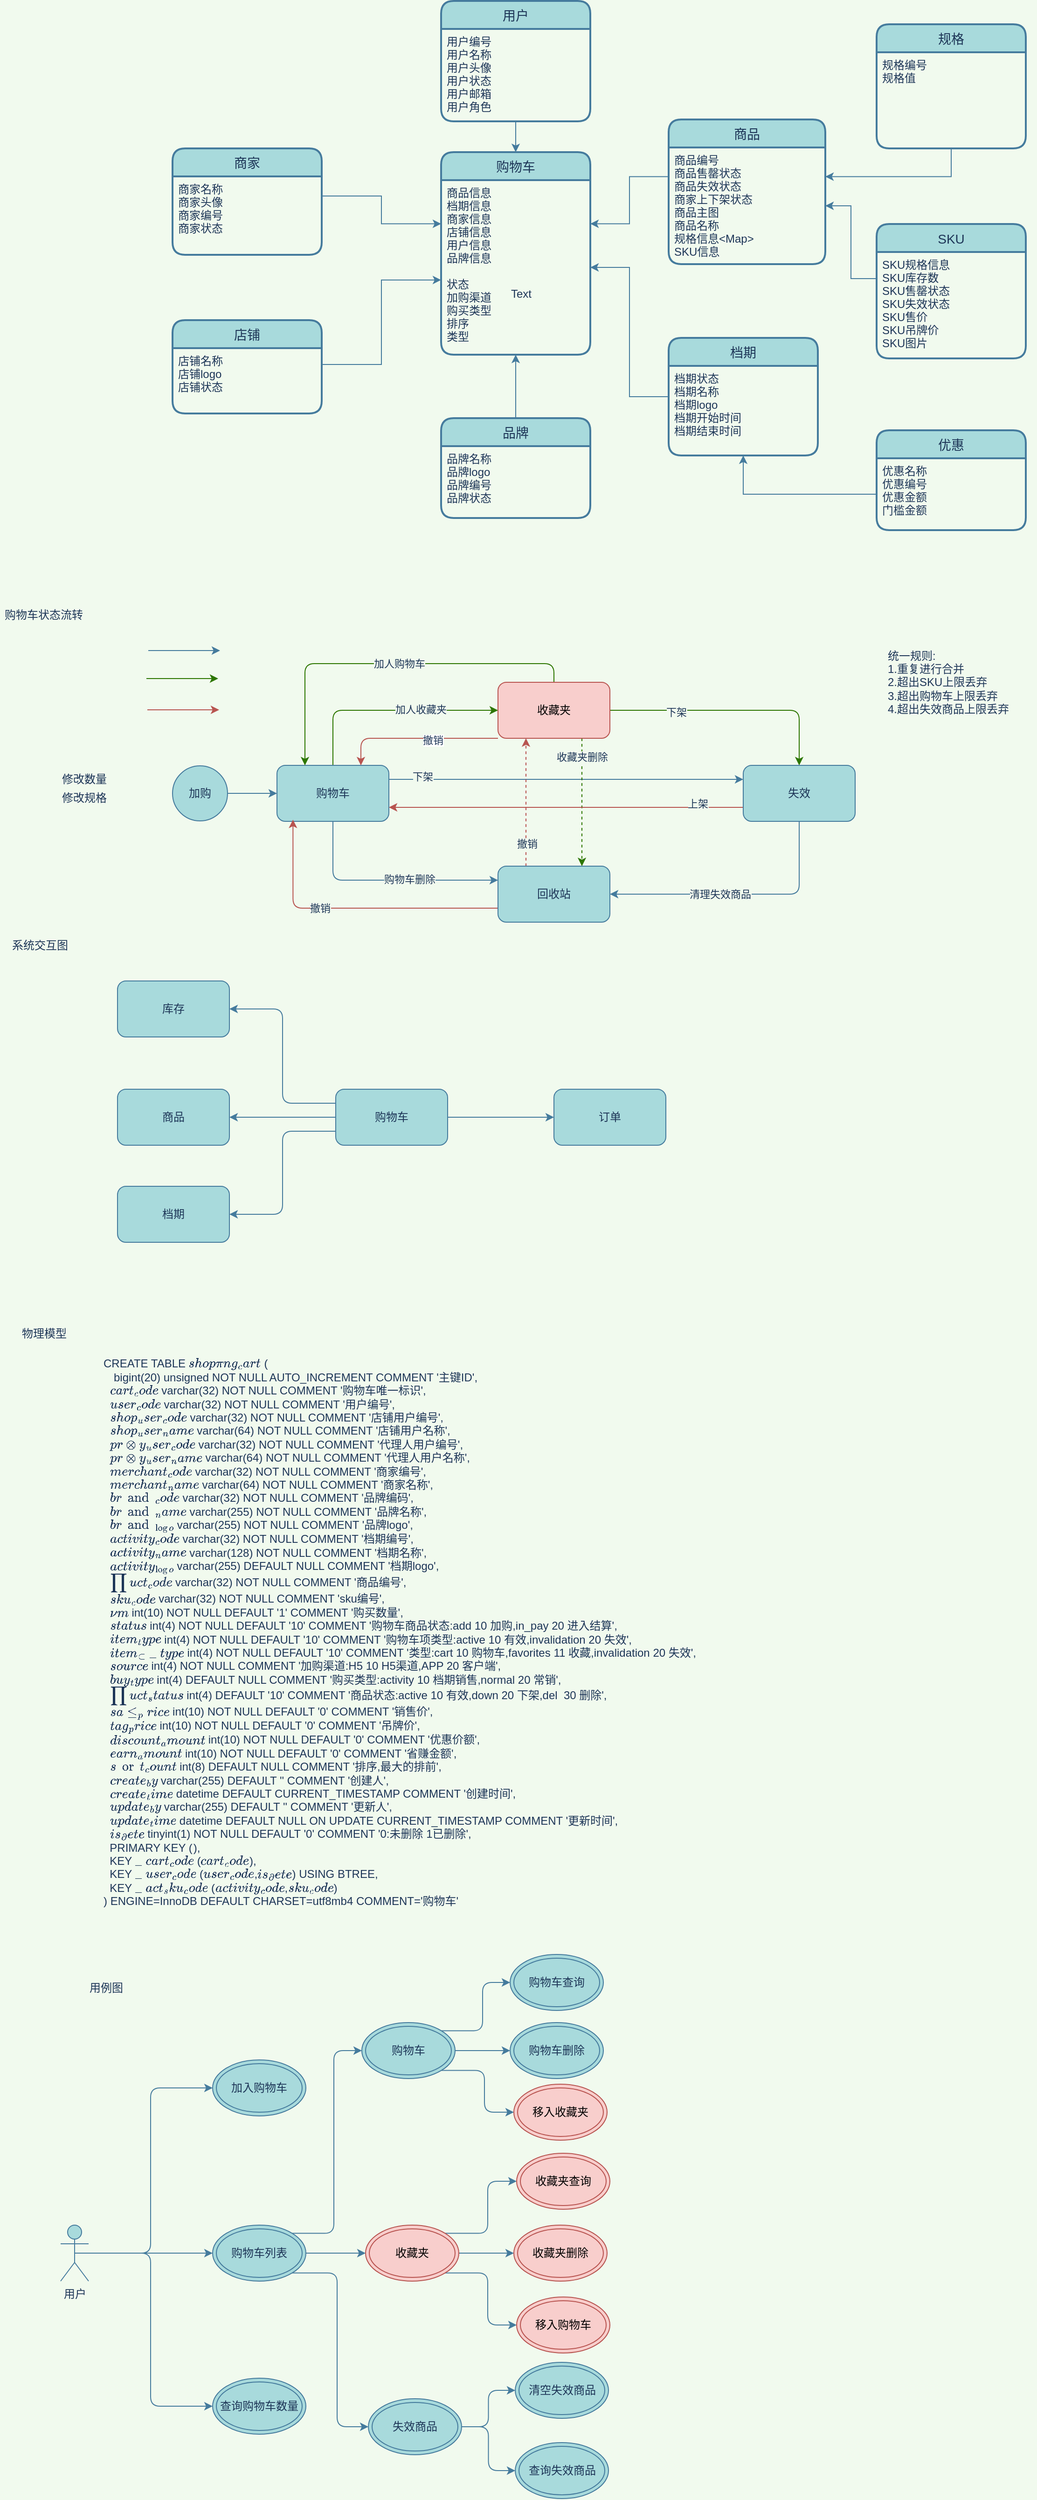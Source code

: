 <mxfile version="14.1.2" type="github">
  <diagram id="V3Xky8mkmhURfC1Skr-L" name="第 1 页">
    <mxGraphModel dx="1651" dy="1082" grid="0" gridSize="10" guides="1" tooltips="1" connect="1" arrows="1" fold="1" page="0" pageScale="1" pageWidth="827" pageHeight="1169" background="#F1FAEE" math="0" shadow="0">
      <root>
        <mxCell id="0" />
        <mxCell id="1" parent="0" />
        <mxCell id="dbq2Ga-Kx93OtKvGRiHQ-1" value="购物车" style="swimlane;childLayout=stackLayout;horizontal=1;startSize=30;horizontalStack=0;rounded=1;fontSize=14;fontStyle=0;strokeWidth=2;resizeParent=0;resizeLast=1;shadow=0;dashed=0;align=center;fillColor=#A8DADC;strokeColor=#457B9D;fontColor=#1D3557;" parent="1" vertex="1">
          <mxGeometry x="224" y="162" width="160" height="217" as="geometry" />
        </mxCell>
        <mxCell id="dbq2Ga-Kx93OtKvGRiHQ-2" value="商品信息&#xa;档期信息&#xa;商家信息&#xa;店铺信息&#xa;用户信息&#xa;品牌信息&#xa;&#xa;状态&#xa;加购渠道&#xa;购买类型&#xa;排序&#xa;类型&#xa;" style="align=left;strokeColor=none;fillColor=none;spacingLeft=4;fontSize=12;verticalAlign=top;resizable=0;rotatable=0;part=1;fontColor=#1D3557;" parent="dbq2Ga-Kx93OtKvGRiHQ-1" vertex="1">
          <mxGeometry y="30" width="160" height="187" as="geometry" />
        </mxCell>
        <mxCell id="dbq2Ga-Kx93OtKvGRiHQ-5" value="商品" style="swimlane;childLayout=stackLayout;horizontal=1;startSize=30;horizontalStack=0;rounded=1;fontSize=14;fontStyle=0;strokeWidth=2;resizeParent=0;resizeLast=1;shadow=0;dashed=0;align=center;fillColor=#A8DADC;strokeColor=#457B9D;fontColor=#1D3557;" parent="1" vertex="1">
          <mxGeometry x="468" y="127" width="168" height="155" as="geometry" />
        </mxCell>
        <mxCell id="dbq2Ga-Kx93OtKvGRiHQ-6" value="商品编号&#xa;商品售罄状态&#xa;商品失效状态&#xa;商家上下架状态&#xa;商品主图&#xa;商品名称&#xa;规格信息&lt;Map&gt;&#xa;SKU信息" style="align=left;strokeColor=none;fillColor=none;spacingLeft=4;fontSize=12;verticalAlign=top;resizable=0;rotatable=0;part=1;fontColor=#1D3557;" parent="dbq2Ga-Kx93OtKvGRiHQ-5" vertex="1">
          <mxGeometry y="30" width="168" height="125" as="geometry" />
        </mxCell>
        <mxCell id="dbq2Ga-Kx93OtKvGRiHQ-26" style="edgeStyle=orthogonalEdgeStyle;rounded=0;orthogonalLoop=1;jettySize=auto;html=1;exitX=0;exitY=0.5;exitDx=0;exitDy=0;entryX=1;entryY=0.5;entryDx=0;entryDy=0;strokeColor=#457B9D;fontColor=#1D3557;labelBackgroundColor=#F1FAEE;" parent="1" source="dbq2Ga-Kx93OtKvGRiHQ-7" target="dbq2Ga-Kx93OtKvGRiHQ-2" edge="1">
          <mxGeometry relative="1" as="geometry" />
        </mxCell>
        <mxCell id="dbq2Ga-Kx93OtKvGRiHQ-7" value="档期" style="swimlane;childLayout=stackLayout;horizontal=1;startSize=30;horizontalStack=0;rounded=1;fontSize=14;fontStyle=0;strokeWidth=2;resizeParent=0;resizeLast=1;shadow=0;dashed=0;align=center;fillColor=#A8DADC;strokeColor=#457B9D;fontColor=#1D3557;" parent="1" vertex="1">
          <mxGeometry x="468" y="361" width="160" height="126" as="geometry" />
        </mxCell>
        <mxCell id="dbq2Ga-Kx93OtKvGRiHQ-8" value="档期状态&#xa;档期名称&#xa;档期logo&#xa;档期开始时间&#xa;档期结束时间" style="align=left;strokeColor=none;fillColor=none;spacingLeft=4;fontSize=12;verticalAlign=top;resizable=0;rotatable=0;part=1;fontColor=#1D3557;" parent="dbq2Ga-Kx93OtKvGRiHQ-7" vertex="1">
          <mxGeometry y="30" width="160" height="96" as="geometry" />
        </mxCell>
        <mxCell id="dbq2Ga-Kx93OtKvGRiHQ-9" value="规格" style="swimlane;childLayout=stackLayout;horizontal=1;startSize=30;horizontalStack=0;rounded=1;fontSize=14;fontStyle=0;strokeWidth=2;resizeParent=0;resizeLast=1;shadow=0;dashed=0;align=center;fillColor=#A8DADC;strokeColor=#457B9D;fontColor=#1D3557;" parent="1" vertex="1">
          <mxGeometry x="691" y="25" width="160" height="133" as="geometry" />
        </mxCell>
        <mxCell id="dbq2Ga-Kx93OtKvGRiHQ-10" value="规格编号&#xa;规格值" style="align=left;strokeColor=none;fillColor=none;spacingLeft=4;fontSize=12;verticalAlign=top;resizable=0;rotatable=0;part=1;fontColor=#1D3557;" parent="dbq2Ga-Kx93OtKvGRiHQ-9" vertex="1">
          <mxGeometry y="30" width="160" height="103" as="geometry" />
        </mxCell>
        <mxCell id="dbq2Ga-Kx93OtKvGRiHQ-11" value="SKU" style="swimlane;childLayout=stackLayout;horizontal=1;startSize=30;horizontalStack=0;rounded=1;fontSize=14;fontStyle=0;strokeWidth=2;resizeParent=0;resizeLast=1;shadow=0;dashed=0;align=center;fillColor=#A8DADC;strokeColor=#457B9D;fontColor=#1D3557;" parent="1" vertex="1">
          <mxGeometry x="691" y="239" width="160" height="144" as="geometry" />
        </mxCell>
        <mxCell id="dbq2Ga-Kx93OtKvGRiHQ-12" value="SKU规格信息&#xa;SKU库存数&#xa;SKU售罄状态&#xa;SKU失效状态&#xa;SKU售价&#xa;SKU吊牌价&#xa;SKU图片" style="align=left;strokeColor=none;fillColor=none;spacingLeft=4;fontSize=12;verticalAlign=top;resizable=0;rotatable=0;part=1;fontColor=#1D3557;" parent="dbq2Ga-Kx93OtKvGRiHQ-11" vertex="1">
          <mxGeometry y="30" width="160" height="114" as="geometry" />
        </mxCell>
        <mxCell id="dbq2Ga-Kx93OtKvGRiHQ-14" value="商家" style="swimlane;childLayout=stackLayout;horizontal=1;startSize=30;horizontalStack=0;rounded=1;fontSize=14;fontStyle=0;strokeWidth=2;resizeParent=0;resizeLast=1;shadow=0;dashed=0;align=center;fillColor=#A8DADC;strokeColor=#457B9D;fontColor=#1D3557;" parent="1" vertex="1">
          <mxGeometry x="-64" y="158" width="160" height="114" as="geometry" />
        </mxCell>
        <mxCell id="dbq2Ga-Kx93OtKvGRiHQ-15" value="商家名称&#xa;商家头像&#xa;商家编号&#xa;商家状态" style="align=left;strokeColor=none;fillColor=none;spacingLeft=4;fontSize=12;verticalAlign=top;resizable=0;rotatable=0;part=1;fontColor=#1D3557;" parent="dbq2Ga-Kx93OtKvGRiHQ-14" vertex="1">
          <mxGeometry y="30" width="160" height="84" as="geometry" />
        </mxCell>
        <mxCell id="dbq2Ga-Kx93OtKvGRiHQ-16" value="店铺" style="swimlane;childLayout=stackLayout;horizontal=1;startSize=30;horizontalStack=0;rounded=1;fontSize=14;fontStyle=0;strokeWidth=2;resizeParent=0;resizeLast=1;shadow=0;dashed=0;align=center;fillColor=#A8DADC;strokeColor=#457B9D;fontColor=#1D3557;" parent="1" vertex="1">
          <mxGeometry x="-64" y="342" width="160" height="100" as="geometry" />
        </mxCell>
        <mxCell id="dbq2Ga-Kx93OtKvGRiHQ-17" value="店铺名称&#xa;店铺logo&#xa;店铺状态" style="align=left;strokeColor=none;fillColor=none;spacingLeft=4;fontSize=12;verticalAlign=top;resizable=0;rotatable=0;part=1;fontColor=#1D3557;" parent="dbq2Ga-Kx93OtKvGRiHQ-16" vertex="1">
          <mxGeometry y="30" width="160" height="70" as="geometry" />
        </mxCell>
        <mxCell id="dbq2Ga-Kx93OtKvGRiHQ-25" style="edgeStyle=orthogonalEdgeStyle;rounded=0;orthogonalLoop=1;jettySize=auto;html=1;exitX=0.5;exitY=0;exitDx=0;exitDy=0;entryX=0.5;entryY=1;entryDx=0;entryDy=0;strokeColor=#457B9D;fontColor=#1D3557;labelBackgroundColor=#F1FAEE;" parent="1" source="dbq2Ga-Kx93OtKvGRiHQ-18" target="dbq2Ga-Kx93OtKvGRiHQ-2" edge="1">
          <mxGeometry relative="1" as="geometry" />
        </mxCell>
        <mxCell id="dbq2Ga-Kx93OtKvGRiHQ-18" value="品牌" style="swimlane;childLayout=stackLayout;horizontal=1;startSize=30;horizontalStack=0;rounded=1;fontSize=14;fontStyle=0;strokeWidth=2;resizeParent=0;resizeLast=1;shadow=0;dashed=0;align=center;fillColor=#A8DADC;strokeColor=#457B9D;fontColor=#1D3557;" parent="1" vertex="1">
          <mxGeometry x="224" y="447" width="160" height="107" as="geometry" />
        </mxCell>
        <mxCell id="dbq2Ga-Kx93OtKvGRiHQ-19" value="品牌名称&#xa;品牌logo&#xa;品牌编号&#xa;品牌状态" style="align=left;strokeColor=none;fillColor=none;spacingLeft=4;fontSize=12;verticalAlign=top;resizable=0;rotatable=0;part=1;fontColor=#1D3557;" parent="dbq2Ga-Kx93OtKvGRiHQ-18" vertex="1">
          <mxGeometry y="30" width="160" height="77" as="geometry" />
        </mxCell>
        <mxCell id="dbq2Ga-Kx93OtKvGRiHQ-20" value="用户" style="swimlane;childLayout=stackLayout;horizontal=1;startSize=30;horizontalStack=0;rounded=1;fontSize=14;fontStyle=0;strokeWidth=2;resizeParent=0;resizeLast=1;shadow=0;dashed=0;align=center;fillColor=#A8DADC;strokeColor=#457B9D;fontColor=#1D3557;" parent="1" vertex="1">
          <mxGeometry x="224" width="160" height="129" as="geometry" />
        </mxCell>
        <mxCell id="dbq2Ga-Kx93OtKvGRiHQ-21" value="用户编号&#xa;用户名称&#xa;用户头像&#xa;用户状态&#xa;用户邮箱&#xa;用户角色" style="align=left;strokeColor=none;fillColor=none;spacingLeft=4;fontSize=12;verticalAlign=top;resizable=0;rotatable=0;part=1;fontColor=#1D3557;" parent="dbq2Ga-Kx93OtKvGRiHQ-20" vertex="1">
          <mxGeometry y="30" width="160" height="99" as="geometry" />
        </mxCell>
        <mxCell id="dbq2Ga-Kx93OtKvGRiHQ-22" style="edgeStyle=orthogonalEdgeStyle;rounded=0;orthogonalLoop=1;jettySize=auto;html=1;exitX=1;exitY=0.25;exitDx=0;exitDy=0;entryX=0;entryY=0.25;entryDx=0;entryDy=0;strokeColor=#457B9D;fontColor=#1D3557;labelBackgroundColor=#F1FAEE;" parent="1" source="dbq2Ga-Kx93OtKvGRiHQ-15" target="dbq2Ga-Kx93OtKvGRiHQ-2" edge="1">
          <mxGeometry relative="1" as="geometry" />
        </mxCell>
        <mxCell id="dbq2Ga-Kx93OtKvGRiHQ-23" style="edgeStyle=orthogonalEdgeStyle;rounded=0;orthogonalLoop=1;jettySize=auto;html=1;exitX=1;exitY=0.25;exitDx=0;exitDy=0;entryX=0;entryY=0.572;entryDx=0;entryDy=0;entryPerimeter=0;strokeColor=#457B9D;fontColor=#1D3557;labelBackgroundColor=#F1FAEE;" parent="1" source="dbq2Ga-Kx93OtKvGRiHQ-17" target="dbq2Ga-Kx93OtKvGRiHQ-2" edge="1">
          <mxGeometry relative="1" as="geometry" />
        </mxCell>
        <mxCell id="dbq2Ga-Kx93OtKvGRiHQ-24" style="edgeStyle=orthogonalEdgeStyle;rounded=0;orthogonalLoop=1;jettySize=auto;html=1;exitX=0.5;exitY=1;exitDx=0;exitDy=0;strokeColor=#457B9D;fontColor=#1D3557;labelBackgroundColor=#F1FAEE;" parent="1" source="dbq2Ga-Kx93OtKvGRiHQ-21" target="dbq2Ga-Kx93OtKvGRiHQ-1" edge="1">
          <mxGeometry relative="1" as="geometry" />
        </mxCell>
        <mxCell id="dbq2Ga-Kx93OtKvGRiHQ-27" style="edgeStyle=orthogonalEdgeStyle;rounded=0;orthogonalLoop=1;jettySize=auto;html=1;exitX=0;exitY=0.25;exitDx=0;exitDy=0;entryX=1;entryY=0.25;entryDx=0;entryDy=0;strokeColor=#457B9D;fontColor=#1D3557;labelBackgroundColor=#F1FAEE;" parent="1" source="dbq2Ga-Kx93OtKvGRiHQ-6" target="dbq2Ga-Kx93OtKvGRiHQ-2" edge="1">
          <mxGeometry relative="1" as="geometry" />
        </mxCell>
        <mxCell id="dbq2Ga-Kx93OtKvGRiHQ-28" style="edgeStyle=orthogonalEdgeStyle;rounded=0;orthogonalLoop=1;jettySize=auto;html=1;exitX=0;exitY=0.25;exitDx=0;exitDy=0;entryX=1;entryY=0.5;entryDx=0;entryDy=0;strokeColor=#457B9D;fontColor=#1D3557;labelBackgroundColor=#F1FAEE;" parent="1" source="dbq2Ga-Kx93OtKvGRiHQ-12" target="dbq2Ga-Kx93OtKvGRiHQ-6" edge="1">
          <mxGeometry relative="1" as="geometry" />
        </mxCell>
        <mxCell id="dbq2Ga-Kx93OtKvGRiHQ-29" style="edgeStyle=orthogonalEdgeStyle;rounded=0;orthogonalLoop=1;jettySize=auto;html=1;exitX=0.5;exitY=1;exitDx=0;exitDy=0;entryX=1;entryY=0.25;entryDx=0;entryDy=0;strokeColor=#457B9D;fontColor=#1D3557;labelBackgroundColor=#F1FAEE;" parent="1" source="dbq2Ga-Kx93OtKvGRiHQ-10" target="dbq2Ga-Kx93OtKvGRiHQ-6" edge="1">
          <mxGeometry relative="1" as="geometry" />
        </mxCell>
        <mxCell id="dbq2Ga-Kx93OtKvGRiHQ-30" value="优惠" style="swimlane;childLayout=stackLayout;horizontal=1;startSize=30;horizontalStack=0;rounded=1;fontSize=14;fontStyle=0;strokeWidth=2;resizeParent=0;resizeLast=1;shadow=0;dashed=0;align=center;fillColor=#A8DADC;strokeColor=#457B9D;fontColor=#1D3557;" parent="1" vertex="1">
          <mxGeometry x="691" y="460" width="160" height="107" as="geometry" />
        </mxCell>
        <mxCell id="dbq2Ga-Kx93OtKvGRiHQ-31" value="优惠名称&#xa;优惠编号&#xa;优惠金额&#xa;门槛金额" style="align=left;strokeColor=none;fillColor=none;spacingLeft=4;fontSize=12;verticalAlign=top;resizable=0;rotatable=0;part=1;fontColor=#1D3557;" parent="dbq2Ga-Kx93OtKvGRiHQ-30" vertex="1">
          <mxGeometry y="30" width="160" height="77" as="geometry" />
        </mxCell>
        <mxCell id="dbq2Ga-Kx93OtKvGRiHQ-32" style="edgeStyle=orthogonalEdgeStyle;rounded=0;orthogonalLoop=1;jettySize=auto;html=1;exitX=0;exitY=0.5;exitDx=0;exitDy=0;entryX=0.5;entryY=1;entryDx=0;entryDy=0;strokeColor=#457B9D;fontColor=#1D3557;labelBackgroundColor=#F1FAEE;" parent="1" source="dbq2Ga-Kx93OtKvGRiHQ-31" target="dbq2Ga-Kx93OtKvGRiHQ-8" edge="1">
          <mxGeometry relative="1" as="geometry" />
        </mxCell>
        <mxCell id="dbq2Ga-Kx93OtKvGRiHQ-38" style="edgeStyle=orthogonalEdgeStyle;rounded=1;orthogonalLoop=1;jettySize=auto;html=1;exitX=0.5;exitY=0;exitDx=0;exitDy=0;entryX=0;entryY=0.5;entryDx=0;entryDy=0;strokeColor=#2D7600;fontColor=#1D3557;fillColor=#60a917;labelBackgroundColor=#F1FAEE;" parent="1" source="dbq2Ga-Kx93OtKvGRiHQ-33" target="dbq2Ga-Kx93OtKvGRiHQ-34" edge="1">
          <mxGeometry relative="1" as="geometry" />
        </mxCell>
        <mxCell id="dbq2Ga-Kx93OtKvGRiHQ-77" value="&lt;span style=&quot;background-color: rgb(241 , 250 , 238)&quot;&gt;加人收藏夹&lt;/span&gt;" style="edgeLabel;html=1;align=center;verticalAlign=middle;resizable=0;points=[];fontColor=#1D3557;labelBackgroundColor=#F1FAEE;" parent="dbq2Ga-Kx93OtKvGRiHQ-38" vertex="1" connectable="0">
          <mxGeometry x="0.296" y="1" relative="1" as="geometry">
            <mxPoint as="offset" />
          </mxGeometry>
        </mxCell>
        <mxCell id="dbq2Ga-Kx93OtKvGRiHQ-43" style="edgeStyle=orthogonalEdgeStyle;rounded=1;orthogonalLoop=1;jettySize=auto;html=1;exitX=0.5;exitY=1;exitDx=0;exitDy=0;entryX=0;entryY=0.25;entryDx=0;entryDy=0;strokeColor=#457B9D;fontColor=#1D3557;labelBackgroundColor=#F1FAEE;" parent="1" source="dbq2Ga-Kx93OtKvGRiHQ-33" target="dbq2Ga-Kx93OtKvGRiHQ-41" edge="1">
          <mxGeometry relative="1" as="geometry">
            <Array as="points">
              <mxPoint x="108" y="942" />
            </Array>
          </mxGeometry>
        </mxCell>
        <mxCell id="dbq2Ga-Kx93OtKvGRiHQ-80" value="&lt;span style=&quot;background-color: rgb(241 , 250 , 238)&quot;&gt;购物车删除&lt;/span&gt;" style="edgeLabel;html=1;align=center;verticalAlign=middle;resizable=0;points=[];fontColor=#1D3557;labelBackgroundColor=#F1FAEE;" parent="dbq2Ga-Kx93OtKvGRiHQ-43" vertex="1" connectable="0">
          <mxGeometry x="0.206" y="1" relative="1" as="geometry">
            <mxPoint as="offset" />
          </mxGeometry>
        </mxCell>
        <mxCell id="dbq2Ga-Kx93OtKvGRiHQ-50" style="edgeStyle=orthogonalEdgeStyle;rounded=1;orthogonalLoop=1;jettySize=auto;html=1;exitX=1;exitY=0.25;exitDx=0;exitDy=0;entryX=0;entryY=0.25;entryDx=0;entryDy=0;strokeColor=#457B9D;fontColor=#1D3557;labelBackgroundColor=#F1FAEE;" parent="1" source="dbq2Ga-Kx93OtKvGRiHQ-33" target="dbq2Ga-Kx93OtKvGRiHQ-36" edge="1">
          <mxGeometry relative="1" as="geometry" />
        </mxCell>
        <mxCell id="dbq2Ga-Kx93OtKvGRiHQ-61" value="下架" style="edgeLabel;html=1;align=center;verticalAlign=middle;resizable=0;points=[];fontColor=#1D3557;labelBackgroundColor=#F1FAEE;" parent="dbq2Ga-Kx93OtKvGRiHQ-50" vertex="1" connectable="0">
          <mxGeometry x="-0.811" y="3" relative="1" as="geometry">
            <mxPoint as="offset" />
          </mxGeometry>
        </mxCell>
        <mxCell id="dbq2Ga-Kx93OtKvGRiHQ-33" value="购物车" style="rounded=1;whiteSpace=wrap;html=1;fillColor=#A8DADC;strokeColor=#457B9D;fontColor=#1D3557;" parent="1" vertex="1">
          <mxGeometry x="48" y="819" width="120" height="60" as="geometry" />
        </mxCell>
        <mxCell id="dbq2Ga-Kx93OtKvGRiHQ-39" style="edgeStyle=orthogonalEdgeStyle;rounded=1;orthogonalLoop=1;jettySize=auto;html=1;exitX=1;exitY=0.5;exitDx=0;exitDy=0;strokeColor=#2D7600;fontColor=#1D3557;fillColor=#60a917;labelBackgroundColor=#F1FAEE;" parent="1" source="dbq2Ga-Kx93OtKvGRiHQ-34" target="dbq2Ga-Kx93OtKvGRiHQ-36" edge="1">
          <mxGeometry relative="1" as="geometry" />
        </mxCell>
        <mxCell id="dbq2Ga-Kx93OtKvGRiHQ-58" value="下架" style="edgeLabel;html=1;align=center;verticalAlign=middle;resizable=0;points=[];fontColor=#1D3557;labelBackgroundColor=#F1FAEE;" parent="dbq2Ga-Kx93OtKvGRiHQ-39" vertex="1" connectable="0">
          <mxGeometry x="-0.462" y="-2" relative="1" as="geometry">
            <mxPoint as="offset" />
          </mxGeometry>
        </mxCell>
        <mxCell id="dbq2Ga-Kx93OtKvGRiHQ-42" style="edgeStyle=orthogonalEdgeStyle;rounded=0;orthogonalLoop=1;jettySize=auto;html=1;exitX=0.75;exitY=1;exitDx=0;exitDy=0;dashed=1;strokeColor=#2D7600;fontColor=#1D3557;entryX=0.75;entryY=0;entryDx=0;entryDy=0;fillColor=#60a917;labelBackgroundColor=#F1FAEE;" parent="1" source="dbq2Ga-Kx93OtKvGRiHQ-34" target="dbq2Ga-Kx93OtKvGRiHQ-41" edge="1">
          <mxGeometry relative="1" as="geometry" />
        </mxCell>
        <mxCell id="dbq2Ga-Kx93OtKvGRiHQ-62" value="收藏夹删除" style="edgeLabel;html=1;align=center;verticalAlign=middle;resizable=0;points=[];fontColor=#1D3557;labelBackgroundColor=#F1FAEE;" parent="dbq2Ga-Kx93OtKvGRiHQ-42" vertex="1" connectable="0">
          <mxGeometry x="-0.708" relative="1" as="geometry">
            <mxPoint as="offset" />
          </mxGeometry>
        </mxCell>
        <mxCell id="dbq2Ga-Kx93OtKvGRiHQ-45" style="edgeStyle=orthogonalEdgeStyle;rounded=1;orthogonalLoop=1;jettySize=auto;html=1;exitX=0.5;exitY=0;exitDx=0;exitDy=0;entryX=0.25;entryY=0;entryDx=0;entryDy=0;strokeColor=#2D7600;fontColor=#1D3557;fillColor=#60a917;labelBackgroundColor=#F1FAEE;" parent="1" source="dbq2Ga-Kx93OtKvGRiHQ-34" target="dbq2Ga-Kx93OtKvGRiHQ-33" edge="1">
          <mxGeometry relative="1" as="geometry" />
        </mxCell>
        <mxCell id="dbq2Ga-Kx93OtKvGRiHQ-78" value="&lt;span style=&quot;background-color: rgb(241 , 250 , 238)&quot;&gt;加人购物车&lt;/span&gt;" style="edgeLabel;html=1;align=center;verticalAlign=middle;resizable=0;points=[];fontColor=#1D3557;labelBackgroundColor=#F1FAEE;" parent="dbq2Ga-Kx93OtKvGRiHQ-45" vertex="1" connectable="0">
          <mxGeometry x="-0.057" relative="1" as="geometry">
            <mxPoint as="offset" />
          </mxGeometry>
        </mxCell>
        <mxCell id="oxxxaZczWbnwHfDURmfY-76" style="edgeStyle=orthogonalEdgeStyle;rounded=1;sketch=0;orthogonalLoop=1;jettySize=auto;html=1;exitX=0;exitY=1;exitDx=0;exitDy=0;entryX=0.75;entryY=0;entryDx=0;entryDy=0;strokeColor=#b85450;fillColor=#f8cecc;fontColor=#1D3557;" edge="1" parent="1" source="dbq2Ga-Kx93OtKvGRiHQ-34" target="dbq2Ga-Kx93OtKvGRiHQ-33">
          <mxGeometry relative="1" as="geometry">
            <Array as="points">
              <mxPoint x="138" y="790" />
            </Array>
          </mxGeometry>
        </mxCell>
        <mxCell id="oxxxaZczWbnwHfDURmfY-77" value="撤销" style="edgeLabel;html=1;align=center;verticalAlign=middle;resizable=0;points=[];fontColor=#1D3557;" vertex="1" connectable="0" parent="oxxxaZczWbnwHfDURmfY-76">
          <mxGeometry x="-0.199" y="2" relative="1" as="geometry">
            <mxPoint as="offset" />
          </mxGeometry>
        </mxCell>
        <mxCell id="dbq2Ga-Kx93OtKvGRiHQ-34" value="收藏夹" style="rounded=1;whiteSpace=wrap;html=1;fillColor=#f8cecc;strokeColor=#b85450;" parent="1" vertex="1">
          <mxGeometry x="285" y="730" width="120" height="60" as="geometry" />
        </mxCell>
        <mxCell id="dbq2Ga-Kx93OtKvGRiHQ-44" style="edgeStyle=orthogonalEdgeStyle;rounded=1;orthogonalLoop=1;jettySize=auto;html=1;exitX=0.5;exitY=1;exitDx=0;exitDy=0;entryX=1;entryY=0.5;entryDx=0;entryDy=0;strokeColor=#457B9D;fontColor=#1D3557;labelBackgroundColor=#F1FAEE;" parent="1" source="dbq2Ga-Kx93OtKvGRiHQ-36" target="dbq2Ga-Kx93OtKvGRiHQ-41" edge="1">
          <mxGeometry relative="1" as="geometry" />
        </mxCell>
        <mxCell id="dbq2Ga-Kx93OtKvGRiHQ-76" value="&lt;span style=&quot;background-color: rgb(241 , 250 , 238)&quot;&gt;清理失效商品&lt;/span&gt;" style="edgeLabel;html=1;align=center;verticalAlign=middle;resizable=0;points=[];fontColor=#1D3557;labelBackgroundColor=#F1FAEE;" parent="dbq2Ga-Kx93OtKvGRiHQ-44" vertex="1" connectable="0">
          <mxGeometry x="0.162" relative="1" as="geometry">
            <mxPoint as="offset" />
          </mxGeometry>
        </mxCell>
        <mxCell id="dbq2Ga-Kx93OtKvGRiHQ-49" style="edgeStyle=orthogonalEdgeStyle;rounded=1;orthogonalLoop=1;jettySize=auto;html=1;exitX=0;exitY=0.75;exitDx=0;exitDy=0;entryX=1;entryY=0.75;entryDx=0;entryDy=0;fontColor=#1D3557;strokeColor=#b85450;fillColor=#f8cecc;labelBackgroundColor=#F1FAEE;" parent="1" source="dbq2Ga-Kx93OtKvGRiHQ-36" target="dbq2Ga-Kx93OtKvGRiHQ-33" edge="1">
          <mxGeometry relative="1" as="geometry" />
        </mxCell>
        <mxCell id="dbq2Ga-Kx93OtKvGRiHQ-71" value="上架" style="edgeLabel;html=1;align=center;verticalAlign=middle;resizable=0;points=[];fontColor=#1D3557;labelBackgroundColor=#F1FAEE;" parent="dbq2Ga-Kx93OtKvGRiHQ-49" vertex="1" connectable="0">
          <mxGeometry x="-0.743" y="-4" relative="1" as="geometry">
            <mxPoint as="offset" />
          </mxGeometry>
        </mxCell>
        <mxCell id="dbq2Ga-Kx93OtKvGRiHQ-36" value="失效" style="rounded=1;whiteSpace=wrap;html=1;fillColor=#A8DADC;strokeColor=#457B9D;fontColor=#1D3557;" parent="1" vertex="1">
          <mxGeometry x="548" y="819" width="120" height="60" as="geometry" />
        </mxCell>
        <mxCell id="dbq2Ga-Kx93OtKvGRiHQ-100" style="edgeStyle=orthogonalEdgeStyle;curved=0;rounded=1;sketch=0;orthogonalLoop=1;jettySize=auto;html=1;exitX=0.25;exitY=0;exitDx=0;exitDy=0;entryX=0.25;entryY=1;entryDx=0;entryDy=0;strokeColor=#b85450;fillColor=#f8cecc;fontColor=#1D3557;dashed=1;labelBackgroundColor=#F1FAEE;" parent="1" source="dbq2Ga-Kx93OtKvGRiHQ-41" target="dbq2Ga-Kx93OtKvGRiHQ-34" edge="1">
          <mxGeometry relative="1" as="geometry" />
        </mxCell>
        <mxCell id="dbq2Ga-Kx93OtKvGRiHQ-101" value="撤销" style="edgeLabel;html=1;align=center;verticalAlign=middle;resizable=0;points=[];fontColor=#1D3557;labelBackgroundColor=#F1FAEE;" parent="dbq2Ga-Kx93OtKvGRiHQ-100" vertex="1" connectable="0">
          <mxGeometry x="-0.639" y="-1" relative="1" as="geometry">
            <mxPoint as="offset" />
          </mxGeometry>
        </mxCell>
        <mxCell id="dbq2Ga-Kx93OtKvGRiHQ-104" style="edgeStyle=orthogonalEdgeStyle;rounded=1;sketch=0;orthogonalLoop=1;jettySize=auto;html=1;exitX=0;exitY=0.75;exitDx=0;exitDy=0;entryX=0.143;entryY=0.97;entryDx=0;entryDy=0;entryPerimeter=0;strokeColor=#b85450;fillColor=#f8cecc;fontColor=#1D3557;labelBackgroundColor=#F1FAEE;" parent="1" source="dbq2Ga-Kx93OtKvGRiHQ-41" target="dbq2Ga-Kx93OtKvGRiHQ-33" edge="1">
          <mxGeometry relative="1" as="geometry" />
        </mxCell>
        <mxCell id="dbq2Ga-Kx93OtKvGRiHQ-105" value="撤销" style="edgeLabel;html=1;align=center;verticalAlign=middle;resizable=0;points=[];fontColor=#1D3557;labelBackgroundColor=#F1FAEE;" parent="dbq2Ga-Kx93OtKvGRiHQ-104" vertex="1" connectable="0">
          <mxGeometry x="0.213" relative="1" as="geometry">
            <mxPoint as="offset" />
          </mxGeometry>
        </mxCell>
        <mxCell id="dbq2Ga-Kx93OtKvGRiHQ-41" value="回收站" style="rounded=1;whiteSpace=wrap;html=1;fillColor=#A8DADC;strokeColor=#457B9D;fontColor=#1D3557;" parent="1" vertex="1">
          <mxGeometry x="285" y="927" width="120" height="60" as="geometry" />
        </mxCell>
        <mxCell id="dbq2Ga-Kx93OtKvGRiHQ-48" value="购物车状态流转" style="text;html=1;strokeColor=none;fillColor=none;align=center;verticalAlign=middle;whiteSpace=wrap;rounded=0;fontColor=#1D3557;" parent="1" vertex="1">
          <mxGeometry x="-249" y="645" width="94" height="25" as="geometry" />
        </mxCell>
        <mxCell id="dbq2Ga-Kx93OtKvGRiHQ-85" value="修改数量" style="text;html=1;strokeColor=none;fillColor=none;align=center;verticalAlign=middle;whiteSpace=wrap;rounded=0;sketch=0;fontColor=#1D3557;" parent="1" vertex="1">
          <mxGeometry x="-189" y="826" width="61" height="16" as="geometry" />
        </mxCell>
        <mxCell id="dbq2Ga-Kx93OtKvGRiHQ-86" value="修改规格" style="text;html=1;strokeColor=none;fillColor=none;align=center;verticalAlign=middle;whiteSpace=wrap;rounded=0;sketch=0;fontColor=#1D3557;" parent="1" vertex="1">
          <mxGeometry x="-189" y="846" width="61" height="16" as="geometry" />
        </mxCell>
        <mxCell id="dbq2Ga-Kx93OtKvGRiHQ-97" style="edgeStyle=orthogonalEdgeStyle;curved=0;rounded=1;sketch=0;orthogonalLoop=1;jettySize=auto;html=1;exitX=1;exitY=0.5;exitDx=0;exitDy=0;strokeColor=#457B9D;fillColor=#A8DADC;fontColor=#1D3557;labelBackgroundColor=#F1FAEE;" parent="1" source="dbq2Ga-Kx93OtKvGRiHQ-96" target="dbq2Ga-Kx93OtKvGRiHQ-33" edge="1">
          <mxGeometry relative="1" as="geometry" />
        </mxCell>
        <mxCell id="dbq2Ga-Kx93OtKvGRiHQ-96" value="加购" style="ellipse;whiteSpace=wrap;html=1;aspect=fixed;rounded=0;sketch=0;strokeColor=#457B9D;fillColor=#A8DADC;fontColor=#1D3557;" parent="1" vertex="1">
          <mxGeometry x="-64" y="819.5" width="59" height="59" as="geometry" />
        </mxCell>
        <mxCell id="dbq2Ga-Kx93OtKvGRiHQ-98" value="统一规则:&lt;br&gt;1.重复进行合并&lt;br&gt;2.超出SKU上限丢弃&lt;br&gt;3.超出购物车上限丢弃&lt;br&gt;4.超出失效商品上限丢弃" style="text;html=1;strokeColor=none;fillColor=none;align=left;verticalAlign=middle;whiteSpace=wrap;rounded=0;sketch=0;fontColor=#1D3557;" parent="1" vertex="1">
          <mxGeometry x="701" y="670" width="161" height="120" as="geometry" />
        </mxCell>
        <mxCell id="dbq2Ga-Kx93OtKvGRiHQ-116" value="&lt;div&gt;CREATE TABLE `shopping_cart` (&lt;/div&gt;&lt;div&gt;&amp;nbsp; `id` bigint(20) unsigned NOT NULL AUTO_INCREMENT COMMENT &#39;主键ID&#39;,&lt;/div&gt;&lt;div&gt;&amp;nbsp; `cart_code` varchar(32) NOT NULL COMMENT &#39;购物车唯一标识&#39;,&lt;/div&gt;&lt;div&gt;&amp;nbsp; `user_code` varchar(32) NOT NULL COMMENT &#39;用户编号&#39;,&lt;/div&gt;&lt;div&gt;&amp;nbsp; `shop_user_code` varchar(32) NOT NULL COMMENT &#39;店铺用户编号&#39;,&lt;/div&gt;&lt;div&gt;&amp;nbsp; `shop_user_name` varchar(64) NOT NULL COMMENT &#39;店铺用户名称&#39;,&lt;/div&gt;&lt;div&gt;&amp;nbsp; `proxy_user_code` varchar(32) NOT NULL COMMENT &#39;代理人用户编号&#39;,&lt;/div&gt;&lt;div&gt;&amp;nbsp; `proxy_user_name` varchar(64) NOT NULL COMMENT &#39;代理人用户名称&#39;,&lt;/div&gt;&lt;div&gt;&amp;nbsp; `merchant_code` varchar(32) NOT NULL COMMENT &#39;商家编号&#39;,&lt;/div&gt;&lt;div&gt;&amp;nbsp; `merchant_name` varchar(64) NOT NULL COMMENT &#39;商家名称&#39;,&lt;/div&gt;&lt;div&gt;&amp;nbsp; `brand_code` varchar(32) NOT NULL COMMENT &#39;品牌编码&#39;,&lt;/div&gt;&lt;div&gt;&amp;nbsp; `brand_name` varchar(255) NOT NULL COMMENT &#39;品牌名称&#39;,&lt;/div&gt;&lt;div&gt;&amp;nbsp; `brand_logo` varchar(255) NOT NULL COMMENT &#39;品牌logo&#39;,&lt;/div&gt;&lt;div&gt;&amp;nbsp; `activity_code` varchar(32) NOT NULL COMMENT &#39;档期编号&#39;,&lt;/div&gt;&lt;div&gt;&amp;nbsp; `activity_name` varchar(128) NOT NULL COMMENT &#39;档期名称&#39;,&lt;/div&gt;&lt;div&gt;&amp;nbsp; `activity_logo` varchar(255) DEFAULT NULL COMMENT &#39;档期logo&#39;,&lt;/div&gt;&lt;div&gt;&amp;nbsp; `product_code` varchar(32) NOT NULL COMMENT &#39;商品编号&#39;,&lt;/div&gt;&lt;div&gt;&amp;nbsp; `sku_code` varchar(32) NOT NULL COMMENT &#39;sku编号&#39;,&lt;/div&gt;&lt;div&gt;&amp;nbsp; `num` int(10) NOT NULL DEFAULT &#39;1&#39; COMMENT &#39;购买数量&#39;,&lt;/div&gt;&lt;div&gt;&amp;nbsp; `status` int(4) NOT NULL DEFAULT &#39;10&#39; COMMENT &#39;购物车商品状态:add 10 加购,in_pay 20 进入结算&#39;,&lt;/div&gt;&lt;div&gt;&amp;nbsp; `item_type` int(4) NOT NULL DEFAULT &#39;10&#39; COMMENT &#39;购物车项类型:active 10 有效,invalidation 20 失效&#39;,&lt;/div&gt;&lt;div&gt;&amp;nbsp; `item_sub_type` int(4) NOT NULL DEFAULT &#39;10&#39; COMMENT &#39;类型:cart 10 购物车,favorites 11 收藏,invalidation 20 失效&#39;,&lt;/div&gt;&lt;div&gt;&amp;nbsp; `source` int(4) NOT NULL COMMENT &#39;加购渠道:H5 10 H5渠道,APP 20 客户端&#39;,&lt;/div&gt;&lt;div&gt;&amp;nbsp; `buy_type` int(4) DEFAULT NULL COMMENT &#39;购买类型:activity 10 档期销售,normal 20 常销&#39;,&lt;/div&gt;&lt;div&gt;&amp;nbsp; `product_status` int(4) DEFAULT &#39;10&#39; COMMENT &#39;商品状态:active 10 有效,down 20 下架,del&amp;nbsp; 30 删除&#39;,&lt;/div&gt;&lt;div&gt;&amp;nbsp; `sale_price` int(10) NOT NULL DEFAULT &#39;0&#39; COMMENT &#39;销售价&#39;,&lt;/div&gt;&lt;div&gt;&amp;nbsp; `tag_price` int(10) NOT NULL DEFAULT &#39;0&#39; COMMENT &#39;吊牌价&#39;,&lt;/div&gt;&lt;div&gt;&amp;nbsp; `discount_amount` int(10) NOT NULL DEFAULT &#39;0&#39; COMMENT &#39;优惠价额&#39;,&lt;/div&gt;&lt;div&gt;&amp;nbsp; `earn_amount` int(10) NOT NULL DEFAULT &#39;0&#39; COMMENT &#39;省赚金额&#39;,&lt;/div&gt;&lt;div&gt;&amp;nbsp; `sort_count` int(8) DEFAULT NULL COMMENT &#39;排序,最大的排前&#39;,&lt;/div&gt;&lt;div&gt;&amp;nbsp; `create_by` varchar(255) DEFAULT &#39;&#39; COMMENT &#39;创建人&#39;,&lt;/div&gt;&lt;div&gt;&amp;nbsp; `create_time` datetime DEFAULT CURRENT_TIMESTAMP COMMENT &#39;创建时间&#39;,&lt;/div&gt;&lt;div&gt;&amp;nbsp; `update_by` varchar(255) DEFAULT &#39;&#39; COMMENT &#39;更新人&#39;,&lt;/div&gt;&lt;div&gt;&amp;nbsp; `update_time` datetime DEFAULT NULL ON UPDATE CURRENT_TIMESTAMP COMMENT &#39;更新时间&#39;,&lt;/div&gt;&lt;div&gt;&amp;nbsp; `is_delete` tinyint(1) NOT NULL DEFAULT &#39;0&#39; COMMENT &#39;0:未删除 1已删除&#39;,&lt;/div&gt;&lt;div&gt;&amp;nbsp; PRIMARY KEY (`id`),&lt;/div&gt;&lt;div&gt;&amp;nbsp; KEY `idx_cart_code` (`cart_code`),&lt;/div&gt;&lt;div&gt;&amp;nbsp; KEY `idx_user_code` (`user_code`,`is_delete`) USING BTREE,&lt;/div&gt;&lt;div&gt;&amp;nbsp; KEY `idx_act_sku_code` (`activity_code`,`sku_code`)&lt;/div&gt;&lt;div&gt;) ENGINE=InnoDB DEFAULT CHARSET=utf8mb4 COMMENT=&#39;购物车&#39;&lt;/div&gt;" style="text;html=1;strokeColor=none;fillColor=none;align=left;verticalAlign=middle;whiteSpace=wrap;rounded=0;sketch=0;fontColor=#1D3557;" parent="1" vertex="1">
          <mxGeometry x="-140" y="1459" width="909" height="577" as="geometry" />
        </mxCell>
        <mxCell id="oxxxaZczWbnwHfDURmfY-3" style="edgeStyle=orthogonalEdgeStyle;curved=0;rounded=1;sketch=0;orthogonalLoop=1;jettySize=auto;html=1;exitX=1;exitY=0.5;exitDx=0;exitDy=0;entryX=0;entryY=0.5;entryDx=0;entryDy=0;strokeColor=#457B9D;fillColor=#A8DADC;fontColor=#1D3557;" edge="1" parent="1" source="oxxxaZczWbnwHfDURmfY-1" target="oxxxaZczWbnwHfDURmfY-2">
          <mxGeometry relative="1" as="geometry" />
        </mxCell>
        <mxCell id="oxxxaZczWbnwHfDURmfY-5" style="edgeStyle=orthogonalEdgeStyle;curved=0;rounded=1;sketch=0;orthogonalLoop=1;jettySize=auto;html=1;exitX=0;exitY=0.5;exitDx=0;exitDy=0;strokeColor=#457B9D;fillColor=#A8DADC;fontColor=#1D3557;" edge="1" parent="1" source="oxxxaZczWbnwHfDURmfY-1" target="oxxxaZczWbnwHfDURmfY-4">
          <mxGeometry relative="1" as="geometry" />
        </mxCell>
        <mxCell id="oxxxaZczWbnwHfDURmfY-8" style="edgeStyle=orthogonalEdgeStyle;curved=0;rounded=1;sketch=0;orthogonalLoop=1;jettySize=auto;html=1;exitX=0;exitY=0.25;exitDx=0;exitDy=0;entryX=1;entryY=0.5;entryDx=0;entryDy=0;strokeColor=#457B9D;fillColor=#A8DADC;fontColor=#1D3557;" edge="1" parent="1" source="oxxxaZczWbnwHfDURmfY-1" target="oxxxaZczWbnwHfDURmfY-7">
          <mxGeometry relative="1" as="geometry" />
        </mxCell>
        <mxCell id="oxxxaZczWbnwHfDURmfY-9" style="edgeStyle=orthogonalEdgeStyle;curved=0;rounded=1;sketch=0;orthogonalLoop=1;jettySize=auto;html=1;exitX=0;exitY=0.75;exitDx=0;exitDy=0;entryX=1;entryY=0.5;entryDx=0;entryDy=0;strokeColor=#457B9D;fillColor=#A8DADC;fontColor=#1D3557;" edge="1" parent="1" source="oxxxaZczWbnwHfDURmfY-1" target="oxxxaZczWbnwHfDURmfY-6">
          <mxGeometry relative="1" as="geometry" />
        </mxCell>
        <mxCell id="oxxxaZczWbnwHfDURmfY-1" value="购物车" style="rounded=1;whiteSpace=wrap;html=1;fillColor=#A8DADC;strokeColor=#457B9D;fontColor=#1D3557;" vertex="1" parent="1">
          <mxGeometry x="111" y="1166" width="120" height="60" as="geometry" />
        </mxCell>
        <mxCell id="oxxxaZczWbnwHfDURmfY-2" value="订单" style="rounded=1;whiteSpace=wrap;html=1;fillColor=#A8DADC;strokeColor=#457B9D;fontColor=#1D3557;" vertex="1" parent="1">
          <mxGeometry x="345" y="1166" width="120" height="60" as="geometry" />
        </mxCell>
        <mxCell id="oxxxaZczWbnwHfDURmfY-4" value="商品" style="rounded=1;whiteSpace=wrap;html=1;fillColor=#A8DADC;strokeColor=#457B9D;fontColor=#1D3557;" vertex="1" parent="1">
          <mxGeometry x="-123" y="1166" width="120" height="60" as="geometry" />
        </mxCell>
        <mxCell id="oxxxaZczWbnwHfDURmfY-6" value="档期" style="rounded=1;whiteSpace=wrap;html=1;fillColor=#A8DADC;strokeColor=#457B9D;fontColor=#1D3557;" vertex="1" parent="1">
          <mxGeometry x="-123" y="1270" width="120" height="60" as="geometry" />
        </mxCell>
        <mxCell id="oxxxaZczWbnwHfDURmfY-7" value="库存" style="rounded=1;whiteSpace=wrap;html=1;fillColor=#A8DADC;strokeColor=#457B9D;fontColor=#1D3557;" vertex="1" parent="1">
          <mxGeometry x="-123" y="1050" width="120" height="60" as="geometry" />
        </mxCell>
        <mxCell id="oxxxaZczWbnwHfDURmfY-10" value="系统交互图" style="text;html=1;strokeColor=none;fillColor=none;align=center;verticalAlign=middle;whiteSpace=wrap;rounded=0;sketch=0;fontColor=#1D3557;" vertex="1" parent="1">
          <mxGeometry x="-249" y="1002" width="86" height="20" as="geometry" />
        </mxCell>
        <mxCell id="oxxxaZczWbnwHfDURmfY-11" value="Text" style="text;html=1;strokeColor=none;fillColor=none;align=center;verticalAlign=middle;whiteSpace=wrap;rounded=0;sketch=0;fontColor=#1D3557;" vertex="1" parent="1">
          <mxGeometry x="290" y="304" width="40" height="20" as="geometry" />
        </mxCell>
        <mxCell id="oxxxaZczWbnwHfDURmfY-12" value="物理模型" style="text;html=1;strokeColor=none;fillColor=none;align=center;verticalAlign=middle;whiteSpace=wrap;rounded=0;sketch=0;fontColor=#1D3557;" vertex="1" parent="1">
          <mxGeometry x="-249" y="1418" width="95" height="20" as="geometry" />
        </mxCell>
        <mxCell id="oxxxaZczWbnwHfDURmfY-13" value="用例图" style="text;html=1;strokeColor=none;fillColor=none;align=center;verticalAlign=middle;whiteSpace=wrap;rounded=0;sketch=0;fontColor=#1D3557;" vertex="1" parent="1">
          <mxGeometry x="-155" y="2119" width="40" height="20" as="geometry" />
        </mxCell>
        <mxCell id="oxxxaZczWbnwHfDURmfY-70" style="edgeStyle=orthogonalEdgeStyle;rounded=1;sketch=0;orthogonalLoop=1;jettySize=auto;html=1;exitX=0.5;exitY=0.5;exitDx=0;exitDy=0;exitPerimeter=0;entryX=0;entryY=0.5;entryDx=0;entryDy=0;strokeColor=#457B9D;fillColor=#A8DADC;fontColor=#1D3557;" edge="1" parent="1" source="oxxxaZczWbnwHfDURmfY-14" target="oxxxaZczWbnwHfDURmfY-15">
          <mxGeometry relative="1" as="geometry" />
        </mxCell>
        <mxCell id="oxxxaZczWbnwHfDURmfY-71" style="edgeStyle=orthogonalEdgeStyle;rounded=1;sketch=0;orthogonalLoop=1;jettySize=auto;html=1;exitX=0.5;exitY=0.5;exitDx=0;exitDy=0;exitPerimeter=0;entryX=0;entryY=0.5;entryDx=0;entryDy=0;strokeColor=#457B9D;fillColor=#A8DADC;fontColor=#1D3557;" edge="1" parent="1" source="oxxxaZczWbnwHfDURmfY-14" target="oxxxaZczWbnwHfDURmfY-16">
          <mxGeometry relative="1" as="geometry" />
        </mxCell>
        <mxCell id="oxxxaZczWbnwHfDURmfY-72" style="edgeStyle=orthogonalEdgeStyle;rounded=1;sketch=0;orthogonalLoop=1;jettySize=auto;html=1;exitX=0.5;exitY=0.5;exitDx=0;exitDy=0;exitPerimeter=0;entryX=0;entryY=0.5;entryDx=0;entryDy=0;strokeColor=#457B9D;fillColor=#A8DADC;fontColor=#1D3557;" edge="1" parent="1" source="oxxxaZczWbnwHfDURmfY-14" target="oxxxaZczWbnwHfDURmfY-17">
          <mxGeometry relative="1" as="geometry" />
        </mxCell>
        <mxCell id="oxxxaZczWbnwHfDURmfY-14" value="用户" style="shape=umlActor;verticalLabelPosition=bottom;verticalAlign=top;html=1;outlineConnect=0;rounded=0;sketch=0;strokeColor=#457B9D;fillColor=#A8DADC;fontColor=#1D3557;" vertex="1" parent="1">
          <mxGeometry x="-184" y="2383" width="30" height="60" as="geometry" />
        </mxCell>
        <mxCell id="oxxxaZczWbnwHfDURmfY-15" value="加入购物车" style="ellipse;shape=doubleEllipse;whiteSpace=wrap;html=1;rounded=0;sketch=0;strokeColor=#457B9D;fillColor=#A8DADC;fontColor=#1D3557;" vertex="1" parent="1">
          <mxGeometry x="-21" y="2206" width="100" height="60" as="geometry" />
        </mxCell>
        <mxCell id="oxxxaZczWbnwHfDURmfY-47" style="edgeStyle=orthogonalEdgeStyle;curved=1;sketch=0;orthogonalLoop=1;jettySize=auto;html=1;exitX=1;exitY=0.5;exitDx=0;exitDy=0;strokeColor=#457B9D;fillColor=#A8DADC;fontColor=#1D3557;" edge="1" parent="1" source="oxxxaZczWbnwHfDURmfY-16" target="oxxxaZczWbnwHfDURmfY-19">
          <mxGeometry relative="1" as="geometry" />
        </mxCell>
        <mxCell id="oxxxaZczWbnwHfDURmfY-49" style="edgeStyle=orthogonalEdgeStyle;sketch=0;orthogonalLoop=1;jettySize=auto;html=1;exitX=1;exitY=0;exitDx=0;exitDy=0;entryX=0;entryY=0.5;entryDx=0;entryDy=0;strokeColor=#457B9D;fillColor=#A8DADC;fontColor=#1D3557;rounded=1;" edge="1" parent="1" source="oxxxaZczWbnwHfDURmfY-16" target="oxxxaZczWbnwHfDURmfY-18">
          <mxGeometry relative="1" as="geometry" />
        </mxCell>
        <mxCell id="oxxxaZczWbnwHfDURmfY-50" style="edgeStyle=orthogonalEdgeStyle;rounded=1;sketch=0;orthogonalLoop=1;jettySize=auto;html=1;exitX=1;exitY=1;exitDx=0;exitDy=0;entryX=0;entryY=0.5;entryDx=0;entryDy=0;strokeColor=#457B9D;fillColor=#A8DADC;fontColor=#1D3557;" edge="1" parent="1" source="oxxxaZczWbnwHfDURmfY-16" target="oxxxaZczWbnwHfDURmfY-20">
          <mxGeometry relative="1" as="geometry" />
        </mxCell>
        <mxCell id="oxxxaZczWbnwHfDURmfY-16" value="购物车列表" style="ellipse;shape=doubleEllipse;whiteSpace=wrap;html=1;rounded=0;sketch=0;strokeColor=#457B9D;fillColor=#A8DADC;fontColor=#1D3557;" vertex="1" parent="1">
          <mxGeometry x="-21" y="2383" width="100" height="60" as="geometry" />
        </mxCell>
        <mxCell id="oxxxaZczWbnwHfDURmfY-17" value="查询购物车数量" style="ellipse;shape=doubleEllipse;whiteSpace=wrap;html=1;rounded=0;sketch=0;strokeColor=#457B9D;fillColor=#A8DADC;fontColor=#1D3557;" vertex="1" parent="1">
          <mxGeometry x="-21" y="2547" width="100" height="60" as="geometry" />
        </mxCell>
        <mxCell id="oxxxaZczWbnwHfDURmfY-63" style="edgeStyle=orthogonalEdgeStyle;rounded=1;sketch=0;orthogonalLoop=1;jettySize=auto;html=1;exitX=1;exitY=0.5;exitDx=0;exitDy=0;strokeColor=#457B9D;fillColor=#A8DADC;fontColor=#1D3557;" edge="1" parent="1" source="oxxxaZczWbnwHfDURmfY-18" target="oxxxaZczWbnwHfDURmfY-24">
          <mxGeometry relative="1" as="geometry" />
        </mxCell>
        <mxCell id="oxxxaZczWbnwHfDURmfY-64" style="edgeStyle=orthogonalEdgeStyle;rounded=1;sketch=0;orthogonalLoop=1;jettySize=auto;html=1;exitX=1;exitY=0;exitDx=0;exitDy=0;entryX=0;entryY=0.5;entryDx=0;entryDy=0;strokeColor=#457B9D;fillColor=#A8DADC;fontColor=#1D3557;" edge="1" parent="1" source="oxxxaZczWbnwHfDURmfY-18" target="oxxxaZczWbnwHfDURmfY-38">
          <mxGeometry relative="1" as="geometry" />
        </mxCell>
        <mxCell id="oxxxaZczWbnwHfDURmfY-65" style="edgeStyle=orthogonalEdgeStyle;rounded=1;sketch=0;orthogonalLoop=1;jettySize=auto;html=1;exitX=1;exitY=1;exitDx=0;exitDy=0;entryX=0;entryY=0.5;entryDx=0;entryDy=0;strokeColor=#457B9D;fillColor=#A8DADC;fontColor=#1D3557;" edge="1" parent="1" source="oxxxaZczWbnwHfDURmfY-18" target="oxxxaZczWbnwHfDURmfY-25">
          <mxGeometry relative="1" as="geometry" />
        </mxCell>
        <mxCell id="oxxxaZczWbnwHfDURmfY-18" value="购物车" style="ellipse;shape=doubleEllipse;whiteSpace=wrap;html=1;rounded=0;sketch=0;strokeColor=#457B9D;fillColor=#A8DADC;fontColor=#1D3557;" vertex="1" parent="1">
          <mxGeometry x="139" y="2166" width="100" height="60" as="geometry" />
        </mxCell>
        <mxCell id="oxxxaZczWbnwHfDURmfY-58" style="edgeStyle=orthogonalEdgeStyle;rounded=1;sketch=0;orthogonalLoop=1;jettySize=auto;html=1;exitX=1;exitY=0;exitDx=0;exitDy=0;entryX=0;entryY=0.5;entryDx=0;entryDy=0;strokeColor=#457B9D;fillColor=#A8DADC;fontColor=#1D3557;" edge="1" parent="1" source="oxxxaZczWbnwHfDURmfY-19" target="oxxxaZczWbnwHfDURmfY-39">
          <mxGeometry relative="1" as="geometry" />
        </mxCell>
        <mxCell id="oxxxaZczWbnwHfDURmfY-59" style="edgeStyle=orthogonalEdgeStyle;rounded=1;sketch=0;orthogonalLoop=1;jettySize=auto;html=1;exitX=1;exitY=0.5;exitDx=0;exitDy=0;strokeColor=#457B9D;fillColor=#A8DADC;fontColor=#1D3557;" edge="1" parent="1" source="oxxxaZczWbnwHfDURmfY-19" target="oxxxaZczWbnwHfDURmfY-26">
          <mxGeometry relative="1" as="geometry" />
        </mxCell>
        <mxCell id="oxxxaZczWbnwHfDURmfY-66" style="edgeStyle=orthogonalEdgeStyle;rounded=1;sketch=0;orthogonalLoop=1;jettySize=auto;html=1;exitX=1;exitY=1;exitDx=0;exitDy=0;entryX=0;entryY=0.5;entryDx=0;entryDy=0;strokeColor=#457B9D;fillColor=#A8DADC;fontColor=#1D3557;" edge="1" parent="1" source="oxxxaZczWbnwHfDURmfY-19" target="oxxxaZczWbnwHfDURmfY-27">
          <mxGeometry relative="1" as="geometry" />
        </mxCell>
        <mxCell id="oxxxaZczWbnwHfDURmfY-19" value="收藏夹" style="ellipse;shape=doubleEllipse;whiteSpace=wrap;html=1;rounded=0;sketch=0;strokeColor=#b85450;fillColor=#f8cecc;" vertex="1" parent="1">
          <mxGeometry x="143" y="2383" width="100" height="60" as="geometry" />
        </mxCell>
        <mxCell id="oxxxaZczWbnwHfDURmfY-61" style="edgeStyle=orthogonalEdgeStyle;rounded=1;sketch=0;orthogonalLoop=1;jettySize=auto;html=1;exitX=1;exitY=0.5;exitDx=0;exitDy=0;entryX=0;entryY=0.5;entryDx=0;entryDy=0;strokeColor=#457B9D;fillColor=#A8DADC;fontColor=#1D3557;" edge="1" parent="1" source="oxxxaZczWbnwHfDURmfY-20" target="oxxxaZczWbnwHfDURmfY-34">
          <mxGeometry relative="1" as="geometry" />
        </mxCell>
        <mxCell id="oxxxaZczWbnwHfDURmfY-62" style="edgeStyle=orthogonalEdgeStyle;rounded=1;sketch=0;orthogonalLoop=1;jettySize=auto;html=1;exitX=1;exitY=0.5;exitDx=0;exitDy=0;entryX=0;entryY=0.5;entryDx=0;entryDy=0;strokeColor=#457B9D;fillColor=#A8DADC;fontColor=#1D3557;" edge="1" parent="1" source="oxxxaZczWbnwHfDURmfY-20" target="oxxxaZczWbnwHfDURmfY-36">
          <mxGeometry relative="1" as="geometry" />
        </mxCell>
        <mxCell id="oxxxaZczWbnwHfDURmfY-20" value="失效商品" style="ellipse;shape=doubleEllipse;whiteSpace=wrap;html=1;rounded=0;sketch=0;strokeColor=#457B9D;fillColor=#A8DADC;fontColor=#1D3557;" vertex="1" parent="1">
          <mxGeometry x="146" y="2569" width="100" height="60" as="geometry" />
        </mxCell>
        <mxCell id="oxxxaZczWbnwHfDURmfY-24" value="购物车删除" style="ellipse;shape=doubleEllipse;whiteSpace=wrap;html=1;rounded=0;sketch=0;strokeColor=#457B9D;fillColor=#A8DADC;fontColor=#1D3557;" vertex="1" parent="1">
          <mxGeometry x="298" y="2166" width="100" height="60" as="geometry" />
        </mxCell>
        <mxCell id="oxxxaZczWbnwHfDURmfY-25" value="移入收藏夹" style="ellipse;shape=doubleEllipse;whiteSpace=wrap;html=1;rounded=0;sketch=0;strokeColor=#b85450;fillColor=#f8cecc;" vertex="1" parent="1">
          <mxGeometry x="302" y="2232" width="100" height="60" as="geometry" />
        </mxCell>
        <mxCell id="oxxxaZczWbnwHfDURmfY-26" value="收藏夹删除" style="ellipse;shape=doubleEllipse;whiteSpace=wrap;html=1;rounded=0;sketch=0;strokeColor=#b85450;fillColor=#f8cecc;" vertex="1" parent="1">
          <mxGeometry x="302" y="2383" width="100" height="60" as="geometry" />
        </mxCell>
        <mxCell id="oxxxaZczWbnwHfDURmfY-27" value="移入购物车" style="ellipse;shape=doubleEllipse;whiteSpace=wrap;html=1;rounded=0;sketch=0;strokeColor=#b85450;fillColor=#f8cecc;" vertex="1" parent="1">
          <mxGeometry x="305" y="2460" width="100" height="60" as="geometry" />
        </mxCell>
        <mxCell id="oxxxaZczWbnwHfDURmfY-34" value="清空失效商品" style="ellipse;shape=doubleEllipse;whiteSpace=wrap;html=1;rounded=0;sketch=0;strokeColor=#457B9D;fillColor=#A8DADC;fontColor=#1D3557;" vertex="1" parent="1">
          <mxGeometry x="303.5" y="2530" width="100" height="60" as="geometry" />
        </mxCell>
        <mxCell id="oxxxaZczWbnwHfDURmfY-36" value="查询失效商品" style="ellipse;shape=doubleEllipse;whiteSpace=wrap;html=1;rounded=0;sketch=0;strokeColor=#457B9D;fillColor=#A8DADC;fontColor=#1D3557;" vertex="1" parent="1">
          <mxGeometry x="303.5" y="2616" width="100" height="60" as="geometry" />
        </mxCell>
        <mxCell id="oxxxaZczWbnwHfDURmfY-38" value="购物车查询" style="ellipse;shape=doubleEllipse;whiteSpace=wrap;html=1;rounded=0;sketch=0;strokeColor=#457B9D;fillColor=#A8DADC;fontColor=#1D3557;" vertex="1" parent="1">
          <mxGeometry x="298" y="2093" width="100" height="60" as="geometry" />
        </mxCell>
        <mxCell id="oxxxaZczWbnwHfDURmfY-39" value="收藏夹查询" style="ellipse;shape=doubleEllipse;whiteSpace=wrap;html=1;rounded=0;sketch=0;strokeColor=#b85450;fillColor=#f8cecc;" vertex="1" parent="1">
          <mxGeometry x="305" y="2306" width="100" height="60" as="geometry" />
        </mxCell>
        <mxCell id="oxxxaZczWbnwHfDURmfY-78" value="" style="endArrow=classic;html=1;strokeColor=#457B9D;fillColor=#A8DADC;fontColor=#1D3557;" edge="1" parent="1">
          <mxGeometry width="50" height="50" relative="1" as="geometry">
            <mxPoint x="-90" y="696" as="sourcePoint" />
            <mxPoint x="-13" y="696" as="targetPoint" />
          </mxGeometry>
        </mxCell>
        <mxCell id="oxxxaZczWbnwHfDURmfY-79" value="" style="endArrow=classic;html=1;strokeColor=#b85450;fillColor=#f8cecc;fontColor=#1D3557;" edge="1" parent="1">
          <mxGeometry width="50" height="50" relative="1" as="geometry">
            <mxPoint x="-91" y="759.5" as="sourcePoint" />
            <mxPoint x="-14" y="759.5" as="targetPoint" />
          </mxGeometry>
        </mxCell>
        <mxCell id="oxxxaZczWbnwHfDURmfY-80" value="" style="endArrow=classic;html=1;strokeColor=#2D7600;fillColor=#60a917;fontColor=#1D3557;" edge="1" parent="1">
          <mxGeometry width="50" height="50" relative="1" as="geometry">
            <mxPoint x="-92" y="726" as="sourcePoint" />
            <mxPoint x="-15" y="726" as="targetPoint" />
          </mxGeometry>
        </mxCell>
      </root>
    </mxGraphModel>
  </diagram>
</mxfile>
